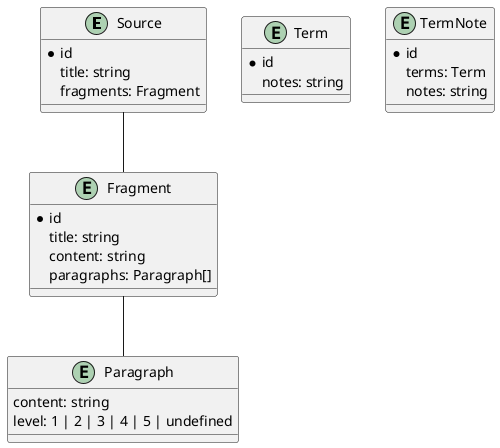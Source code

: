 @startuml


entity Source {
    * id
    title: string
    fragments: Fragment
}

entity Fragment {
    * id
    title: string
    content: string
    paragraphs: Paragraph[]
}

Source -- Fragment

entity Paragraph {
    content: string
    level: 1 | 2 | 3 | 4 | 5 | undefined
}

Fragment -- Paragraph

entity Term {
    * id
    notes: string
}

entity TermNote {
    * id
    terms: Term
    notes: string
}


@enduml
